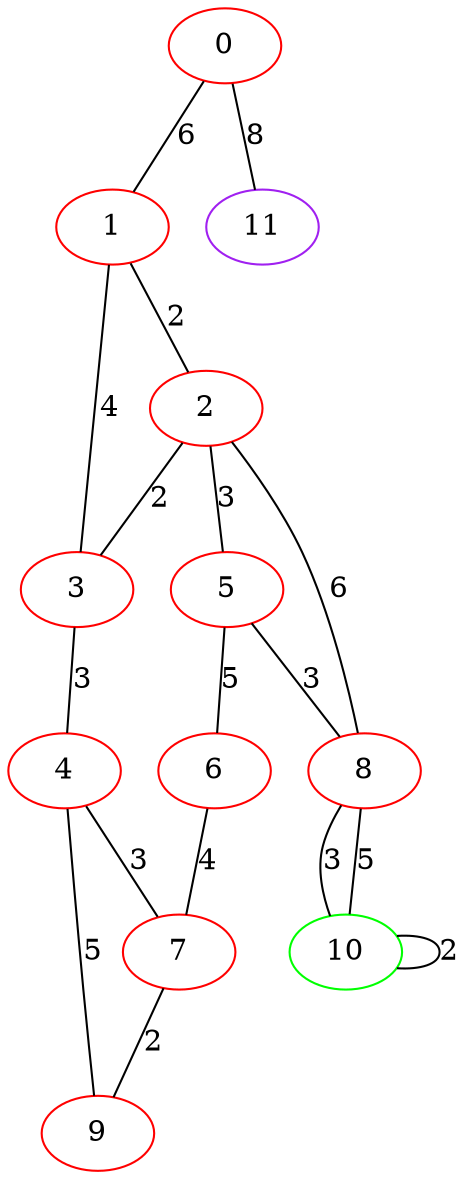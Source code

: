 graph "" {
0 [color=red, weight=1];
1 [color=red, weight=1];
2 [color=red, weight=1];
3 [color=red, weight=1];
4 [color=red, weight=1];
5 [color=red, weight=1];
6 [color=red, weight=1];
7 [color=red, weight=1];
8 [color=red, weight=1];
9 [color=red, weight=1];
10 [color=green, weight=2];
11 [color=purple, weight=4];
0 -- 1  [key=0, label=6];
0 -- 11  [key=0, label=8];
1 -- 2  [key=0, label=2];
1 -- 3  [key=0, label=4];
2 -- 8  [key=0, label=6];
2 -- 3  [key=0, label=2];
2 -- 5  [key=0, label=3];
3 -- 4  [key=0, label=3];
4 -- 9  [key=0, label=5];
4 -- 7  [key=0, label=3];
5 -- 8  [key=0, label=3];
5 -- 6  [key=0, label=5];
6 -- 7  [key=0, label=4];
7 -- 9  [key=0, label=2];
8 -- 10  [key=0, label=3];
8 -- 10  [key=1, label=5];
10 -- 10  [key=0, label=2];
}
